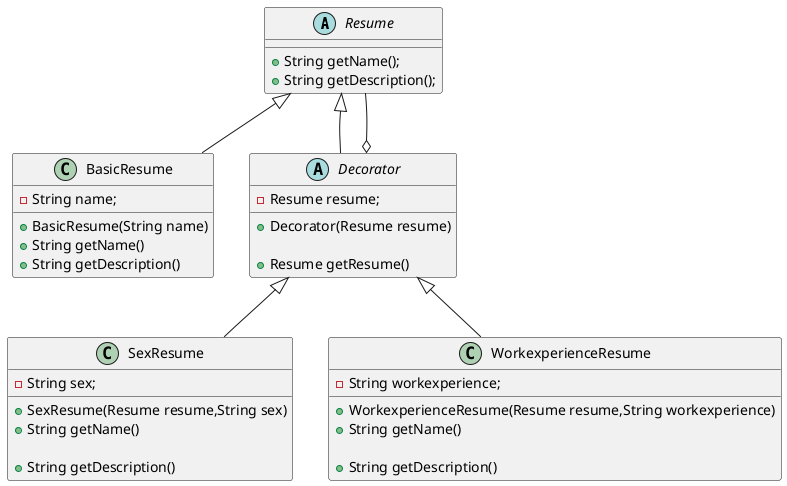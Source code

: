 @startuml
abstract class Resume {
    + String getName();
    + String getDescription();
}

class BasicResume extends Resume{
    - String name;
    + BasicResume(String name)
    + String getName()
    + String getDescription()
}

abstract class Decorator extends Resume {
    - Resume resume;

    + Decorator(Resume resume)

    + Resume getResume()
}

Decorator o--  Resume

class SexResume extends Decorator{
    + SexResume(Resume resume,String sex)

    - String sex;

    + String getName()

    + String getDescription()
}

class WorkexperienceResume extends Decorator{
    + WorkexperienceResume(Resume resume,String workexperience)

    - String workexperience;

    + String getName()

    + String getDescription()
}


@enduml